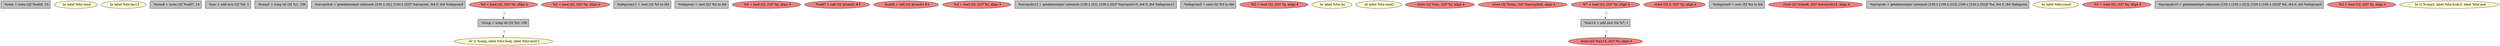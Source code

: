 
digraph G {


node1313 [fillcolor=grey,label="  %rem = srem i32 %call4, 10",shape=rectangle,style=filled ]
node1311 [fillcolor=lemonchiffon,label="  br label %for.cond",shape=ellipse,style=filled ]
node1305 [fillcolor=lemonchiffon,label="  br label %for.inc13",shape=ellipse,style=filled ]
node1310 [fillcolor=grey,label="  %rem8 = srem i32 %call7, 10",shape=rectangle,style=filled ]
node1307 [fillcolor=grey,label="  %inc = add nsw i32 %6, 1",shape=rectangle,style=filled ]
node1303 [fillcolor=grey,label="  %cmp2 = icmp slt i32 %1, 100",shape=rectangle,style=filled ]
node1301 [fillcolor=grey,label="  %arrayidx6 = getelementptr inbounds [100 x i32], [100 x i32]* %arrayidx, i64 0, i64 %idxprom5",shape=rectangle,style=filled ]
node1300 [fillcolor=grey,label="  %cmp = icmp slt i32 %0, 100",shape=rectangle,style=filled ]
node1315 [fillcolor=lightcoral,label="  %2 = load i32, i32* %i, align 4",shape=ellipse,style=filled ]
node1299 [fillcolor=grey,label="  %idxprom11 = sext i32 %5 to i64",shape=rectangle,style=filled ]
node1302 [fillcolor=grey,label="  %idxprom = sext i32 %2 to i64",shape=rectangle,style=filled ]
node1298 [fillcolor=lightcoral,label="  %6 = load i32, i32* %j, align 4",shape=ellipse,style=filled ]
node1314 [fillcolor=lightcoral,label="  %call7 = call i32 @rand() #3",shape=ellipse,style=filled ]
node1312 [fillcolor=lightcoral,label="  %call4 = call i32 @rand() #3",shape=ellipse,style=filled ]
node1297 [fillcolor=lightcoral,label="  %0 = load i32, i32* %i, align 4",shape=ellipse,style=filled ]
node1308 [fillcolor=lemonchiffon,label="  br i1 %cmp, label %for.body, label %for.end15",shape=ellipse,style=filled ]
node1286 [fillcolor=lightcoral,label="  %4 = load i32, i32* %i, align 4",shape=ellipse,style=filled ]
node1284 [fillcolor=grey,label="  %arrayidx12 = getelementptr inbounds [100 x i32], [100 x i32]* %arrayidx10, i64 0, i64 %idxprom11",shape=rectangle,style=filled ]
node1288 [fillcolor=grey,label="  %idxprom5 = sext i32 %3 to i64",shape=rectangle,style=filled ]
node1283 [fillcolor=lightcoral,label="  %5 = load i32, i32* %j, align 4",shape=ellipse,style=filled ]
node1304 [fillcolor=lemonchiffon,label="  br label %for.inc",shape=ellipse,style=filled ]
node1280 [fillcolor=lemonchiffon,label="  br label %for.cond1",shape=ellipse,style=filled ]
node1281 [fillcolor=lightcoral,label="  store i32 %inc, i32* %j, align 4",shape=ellipse,style=filled ]
node1287 [fillcolor=lightcoral,label="  store i32 %rem, i32* %arrayidx6, align 4",shape=ellipse,style=filled ]
node1306 [fillcolor=lightcoral,label="  %7 = load i32, i32* %i, align 4",shape=ellipse,style=filled ]
node1294 [fillcolor=lightcoral,label="  store i32 0, i32* %j, align 4",shape=ellipse,style=filled ]
node1285 [fillcolor=grey,label="  %idxprom9 = sext i32 %4 to i64",shape=rectangle,style=filled ]
node1282 [fillcolor=lightcoral,label="  store i32 %rem8, i32* %arrayidx12, align 4",shape=ellipse,style=filled ]
node1289 [fillcolor=grey,label="  %arrayidx = getelementptr inbounds [100 x [100 x i32]], [100 x [100 x i32]]* %a, i64 0, i64 %idxprom",shape=rectangle,style=filled ]
node1290 [fillcolor=lemonchiffon,label="  br label %for.cond1",shape=ellipse,style=filled ]
node1292 [fillcolor=lightcoral,label="  %1 = load i32, i32* %j, align 4",shape=ellipse,style=filled ]
node1309 [fillcolor=grey,label="  %inc14 = add nsw i32 %7, 1",shape=rectangle,style=filled ]
node1293 [fillcolor=grey,label="  %arrayidx10 = getelementptr inbounds [100 x [100 x i32]], [100 x [100 x i32]]* %b, i64 0, i64 %idxprom9",shape=rectangle,style=filled ]
node1296 [fillcolor=lightcoral,label="  store i32 %inc14, i32* %i, align 4",shape=ellipse,style=filled ]
node1291 [fillcolor=lightcoral,label="  %3 = load i32, i32* %j, align 4",shape=ellipse,style=filled ]
node1295 [fillcolor=lemonchiffon,label="  br i1 %cmp2, label %for.body3, label %for.end",shape=ellipse,style=filled ]

node1297->node1300 [style=dotted,color=forestgreen,label="T",fontcolor=forestgreen ]
node1309->node1296 [style=dotted,color=forestgreen,label="T",fontcolor=forestgreen ]
node1300->node1308 [style=dotted,color=forestgreen,label="T",fontcolor=forestgreen ]
node1306->node1309 [style=dotted,color=forestgreen,label="T",fontcolor=forestgreen ]


}

